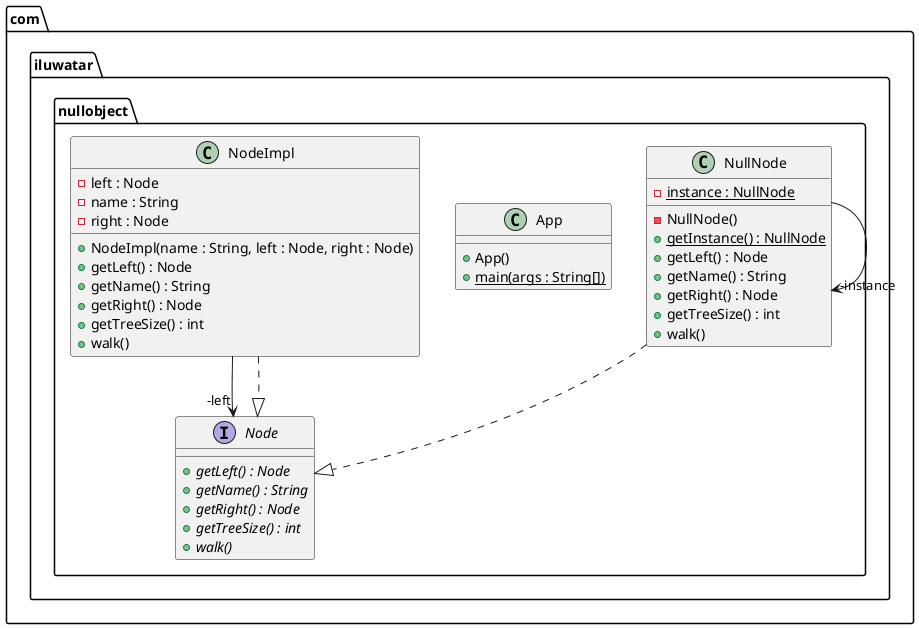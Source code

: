 @startuml
package com.iluwatar.nullobject {
  class NullNode {
    - instance : NullNode {static}
    - NullNode()
    + getInstance() : NullNode {static}
    + getLeft() : Node
    + getName() : String
    + getRight() : Node
    + getTreeSize() : int
    + walk()
  }
  interface Node {
    + getLeft() : Node {abstract}
    + getName() : String {abstract}
    + getRight() : Node {abstract}
    + getTreeSize() : int {abstract}
    + walk() {abstract}
  }
  class App {
    + App()
    + main(args : String[]) {static}
  }
  class NodeImpl {
    - left : Node
    - name : String
    - right : Node
    + NodeImpl(name : String, left : Node, right : Node)
    + getLeft() : Node
    + getName() : String
    + getRight() : Node
    + getTreeSize() : int
    + walk()
  }
}
NullNode -->  "-instance" NullNode
NodeImpl -->  "-left" Node
NullNode ..|> Node 
NodeImpl ..|> Node 
@enduml